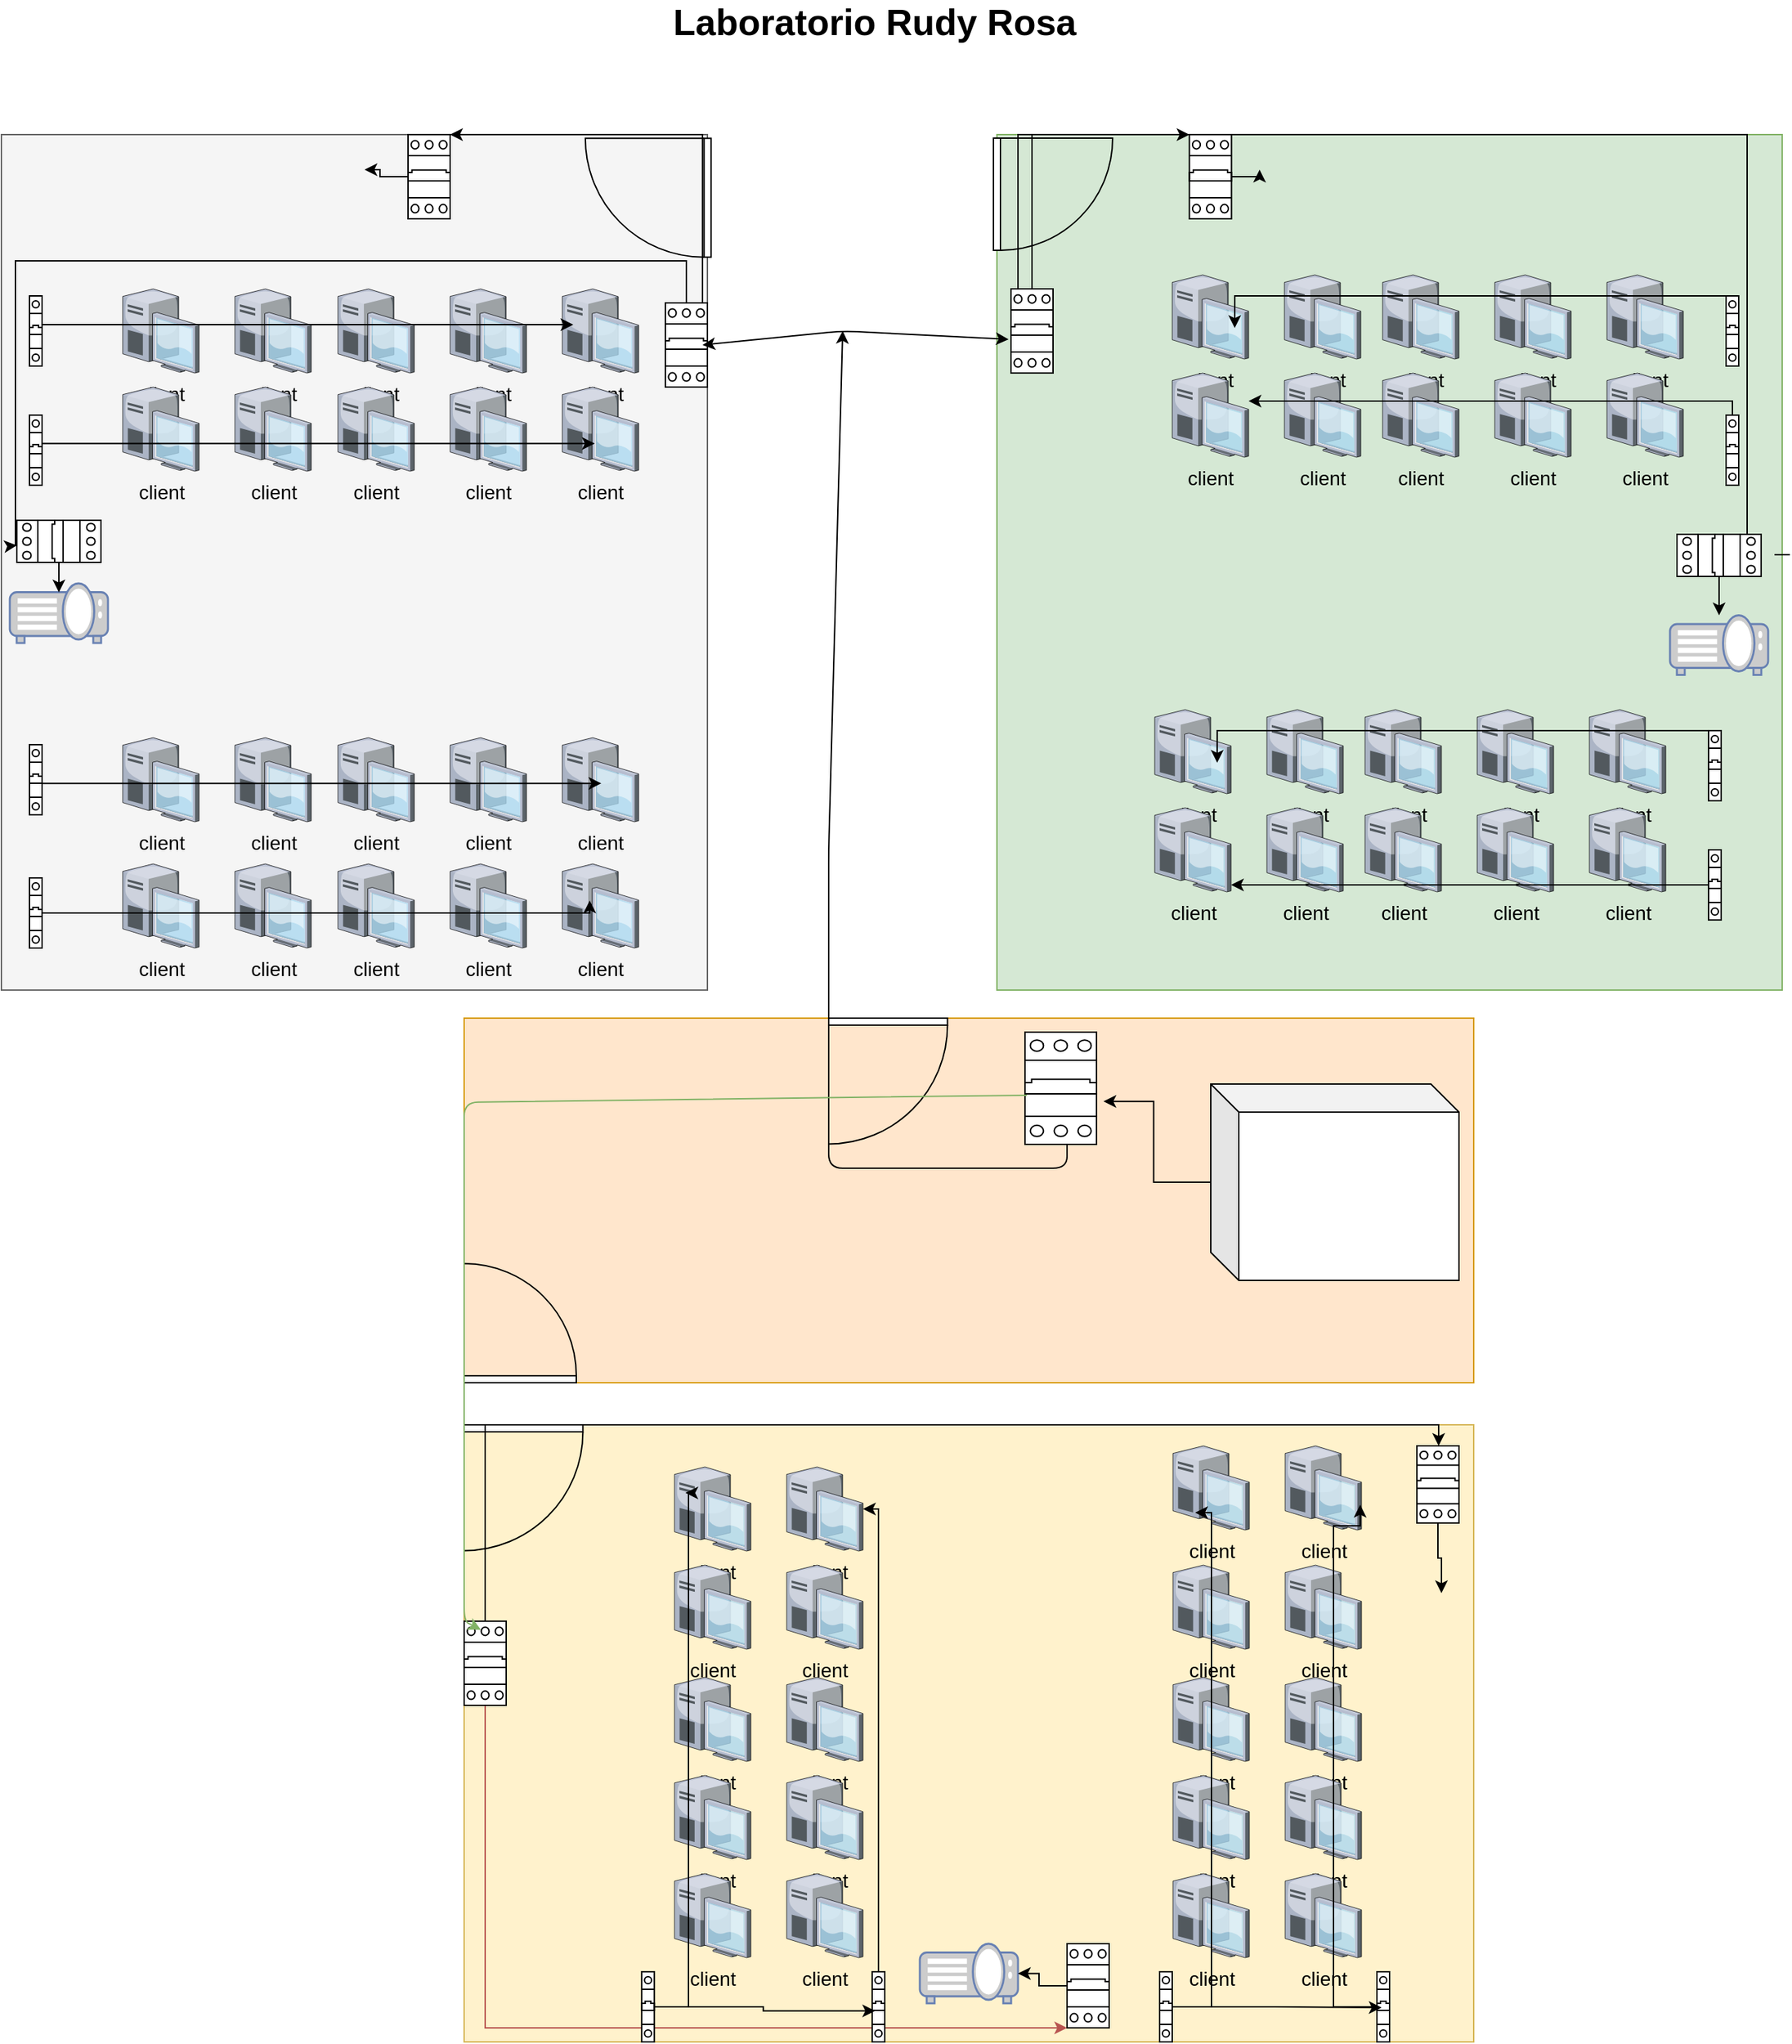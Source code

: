 <mxfile version="12.9.12" type="github">
  <diagram name="Page-1" id="e3a06f82-3646-2815-327d-82caf3d4e204">
    <mxGraphModel dx="4738" dy="1882" grid="1" gridSize="10" guides="1" tooltips="1" connect="1" arrows="1" fold="1" page="1" pageScale="1.5" pageWidth="1169" pageHeight="826" background="none" math="0" shadow="0">
      <root>
        <mxCell id="0" style=";html=1;" />
        <mxCell id="1" style=";html=1;" parent="0" />
        <mxCell id="VnbkcWjP90r7t8As7K5k-127" value="" style="rounded=0;whiteSpace=wrap;html=1;fillColor=#ffe6cc;strokeColor=#d79b00;" parent="1" vertex="1">
          <mxGeometry x="-1500" y="650" width="720" height="260" as="geometry" />
        </mxCell>
        <mxCell id="EQZSQnF4mukgCcLH6d8S-121" value="" style="edgeStyle=orthogonalEdgeStyle;rounded=0;orthogonalLoop=1;jettySize=auto;html=1;entryX=1.098;entryY=0.617;entryDx=0;entryDy=0;entryPerimeter=0;" edge="1" parent="1" source="EQZSQnF4mukgCcLH6d8S-12" target="EQZSQnF4mukgCcLH6d8S-13">
          <mxGeometry relative="1" as="geometry">
            <mxPoint x="-1047.51" y="767" as="targetPoint" />
          </mxGeometry>
        </mxCell>
        <mxCell id="EQZSQnF4mukgCcLH6d8S-12" value="" style="shape=cube;whiteSpace=wrap;html=1;boundedLbl=1;backgroundOutline=1;darkOpacity=0.05;darkOpacity2=0.1;" vertex="1" parent="1">
          <mxGeometry x="-967.51" y="697" width="177" height="140" as="geometry" />
        </mxCell>
        <mxCell id="VnbkcWjP90r7t8As7K5k-126" value="" style="rounded=0;whiteSpace=wrap;html=1;fillColor=#d5e8d4;strokeColor=#82b366;" parent="1" vertex="1">
          <mxGeometry x="-1120" y="20" width="560" height="610" as="geometry" />
        </mxCell>
        <mxCell id="VnbkcWjP90r7t8As7K5k-125" value="" style="rounded=0;whiteSpace=wrap;html=1;fillColor=#f5f5f5;strokeColor=#666666;fontColor=#333333;" parent="1" vertex="1">
          <mxGeometry x="-1830" y="20" width="503.5" height="610" as="geometry" />
        </mxCell>
        <mxCell id="VnbkcWjP90r7t8As7K5k-124" value="" style="rounded=0;whiteSpace=wrap;html=1;fillColor=#fff2cc;strokeColor=#d6b656;" parent="1" vertex="1">
          <mxGeometry x="-1500" y="940" width="720" height="440" as="geometry" />
        </mxCell>
        <mxCell id="VnbkcWjP90r7t8As7K5k-10" value="client" style="verticalLabelPosition=bottom;aspect=fixed;html=1;verticalAlign=top;strokeColor=none;shape=mxgraph.citrix.desktop;fillColor=#66B2FF;gradientColor=#0066CC;fontSize=14;" parent="1" vertex="1">
          <mxGeometry x="-1590" y="130" width="54.49" height="60" as="geometry" />
        </mxCell>
        <mxCell id="VnbkcWjP90r7t8As7K5k-11" value="client" style="verticalLabelPosition=bottom;aspect=fixed;html=1;verticalAlign=top;strokeColor=none;shape=mxgraph.citrix.desktop;fillColor=#66B2FF;gradientColor=#0066CC;fontSize=14;" parent="1" vertex="1">
          <mxGeometry x="-1510" y="130" width="54.49" height="60" as="geometry" />
        </mxCell>
        <mxCell id="VnbkcWjP90r7t8As7K5k-12" value="client" style="verticalLabelPosition=bottom;aspect=fixed;html=1;verticalAlign=top;strokeColor=none;shape=mxgraph.citrix.desktop;fillColor=#66B2FF;gradientColor=#0066CC;fontSize=14;" parent="1" vertex="1">
          <mxGeometry x="-1430" y="130" width="54.49" height="60" as="geometry" />
        </mxCell>
        <mxCell id="VnbkcWjP90r7t8As7K5k-13" value="client" style="verticalLabelPosition=bottom;aspect=fixed;html=1;verticalAlign=top;strokeColor=none;shape=mxgraph.citrix.desktop;fillColor=#66B2FF;gradientColor=#0066CC;fontSize=14;" parent="1" vertex="1">
          <mxGeometry x="-1590" y="200" width="54.49" height="60" as="geometry" />
        </mxCell>
        <mxCell id="VnbkcWjP90r7t8As7K5k-14" value="client" style="verticalLabelPosition=bottom;aspect=fixed;html=1;verticalAlign=top;strokeColor=none;shape=mxgraph.citrix.desktop;fillColor=#66B2FF;gradientColor=#0066CC;fontSize=14;" parent="1" vertex="1">
          <mxGeometry x="-1510" y="200" width="54.49" height="60" as="geometry" />
        </mxCell>
        <mxCell id="VnbkcWjP90r7t8As7K5k-15" value="client" style="verticalLabelPosition=bottom;aspect=fixed;html=1;verticalAlign=top;strokeColor=none;shape=mxgraph.citrix.desktop;fillColor=#66B2FF;gradientColor=#0066CC;fontSize=14;" parent="1" vertex="1">
          <mxGeometry x="-1430" y="200" width="54.49" height="60" as="geometry" />
        </mxCell>
        <mxCell id="VnbkcWjP90r7t8As7K5k-22" value="client" style="verticalLabelPosition=bottom;aspect=fixed;html=1;verticalAlign=top;strokeColor=none;shape=mxgraph.citrix.desktop;fillColor=#66B2FF;gradientColor=#0066CC;fontSize=14;" parent="1" vertex="1">
          <mxGeometry x="-1590" y="450" width="54.49" height="60" as="geometry" />
        </mxCell>
        <mxCell id="VnbkcWjP90r7t8As7K5k-23" value="client" style="verticalLabelPosition=bottom;aspect=fixed;html=1;verticalAlign=top;strokeColor=none;shape=mxgraph.citrix.desktop;fillColor=#66B2FF;gradientColor=#0066CC;fontSize=14;" parent="1" vertex="1">
          <mxGeometry x="-1510" y="450" width="54.49" height="60" as="geometry" />
        </mxCell>
        <mxCell id="VnbkcWjP90r7t8As7K5k-24" value="client" style="verticalLabelPosition=bottom;aspect=fixed;html=1;verticalAlign=top;strokeColor=none;shape=mxgraph.citrix.desktop;fillColor=#66B2FF;gradientColor=#0066CC;fontSize=14;" parent="1" vertex="1">
          <mxGeometry x="-1430" y="450" width="54.49" height="60" as="geometry" />
        </mxCell>
        <mxCell id="VnbkcWjP90r7t8As7K5k-25" value="client" style="verticalLabelPosition=bottom;aspect=fixed;html=1;verticalAlign=top;strokeColor=none;shape=mxgraph.citrix.desktop;fillColor=#66B2FF;gradientColor=#0066CC;fontSize=14;" parent="1" vertex="1">
          <mxGeometry x="-1590" y="540" width="54.49" height="60" as="geometry" />
        </mxCell>
        <mxCell id="VnbkcWjP90r7t8As7K5k-26" value="client" style="verticalLabelPosition=bottom;aspect=fixed;html=1;verticalAlign=top;strokeColor=none;shape=mxgraph.citrix.desktop;fillColor=#66B2FF;gradientColor=#0066CC;fontSize=14;" parent="1" vertex="1">
          <mxGeometry x="-1510" y="540" width="54.49" height="60" as="geometry" />
        </mxCell>
        <mxCell id="VnbkcWjP90r7t8As7K5k-27" value="client" style="verticalLabelPosition=bottom;aspect=fixed;html=1;verticalAlign=top;strokeColor=none;shape=mxgraph.citrix.desktop;fillColor=#66B2FF;gradientColor=#0066CC;fontSize=14;" parent="1" vertex="1">
          <mxGeometry x="-1430" y="540" width="54.49" height="60" as="geometry" />
        </mxCell>
        <mxCell id="VnbkcWjP90r7t8As7K5k-28" value="client" style="verticalLabelPosition=bottom;aspect=fixed;html=1;verticalAlign=top;strokeColor=none;shape=mxgraph.citrix.desktop;fillColor=#66B2FF;gradientColor=#0066CC;fontSize=14;" parent="1" vertex="1">
          <mxGeometry x="-845" y="120" width="54.49" height="60" as="geometry" />
        </mxCell>
        <mxCell id="VnbkcWjP90r7t8As7K5k-29" value="client" style="verticalLabelPosition=bottom;aspect=fixed;html=1;verticalAlign=top;strokeColor=none;shape=mxgraph.citrix.desktop;fillColor=#66B2FF;gradientColor=#0066CC;fontSize=14;" parent="1" vertex="1">
          <mxGeometry x="-765" y="120" width="54.49" height="60" as="geometry" />
        </mxCell>
        <mxCell id="VnbkcWjP90r7t8As7K5k-30" value="client" style="verticalLabelPosition=bottom;aspect=fixed;html=1;verticalAlign=top;strokeColor=none;shape=mxgraph.citrix.desktop;fillColor=#66B2FF;gradientColor=#0066CC;fontSize=14;" parent="1" vertex="1">
          <mxGeometry x="-685" y="120" width="54.49" height="60" as="geometry" />
        </mxCell>
        <mxCell id="VnbkcWjP90r7t8As7K5k-31" value="client" style="verticalLabelPosition=bottom;aspect=fixed;html=1;verticalAlign=top;strokeColor=none;shape=mxgraph.citrix.desktop;fillColor=#66B2FF;gradientColor=#0066CC;fontSize=14;" parent="1" vertex="1">
          <mxGeometry x="-845" y="190" width="54.49" height="60" as="geometry" />
        </mxCell>
        <mxCell id="VnbkcWjP90r7t8As7K5k-32" value="client" style="verticalLabelPosition=bottom;aspect=fixed;html=1;verticalAlign=top;strokeColor=none;shape=mxgraph.citrix.desktop;fillColor=#66B2FF;gradientColor=#0066CC;fontSize=14;" parent="1" vertex="1">
          <mxGeometry x="-765" y="190" width="54.49" height="60" as="geometry" />
        </mxCell>
        <mxCell id="VnbkcWjP90r7t8As7K5k-33" value="client" style="verticalLabelPosition=bottom;aspect=fixed;html=1;verticalAlign=top;strokeColor=none;shape=mxgraph.citrix.desktop;fillColor=#66B2FF;gradientColor=#0066CC;fontSize=14;" parent="1" vertex="1">
          <mxGeometry x="-685" y="190" width="54.49" height="60" as="geometry" />
        </mxCell>
        <mxCell id="VnbkcWjP90r7t8As7K5k-64" value="client" style="verticalLabelPosition=bottom;aspect=fixed;html=1;verticalAlign=top;strokeColor=#d6b656;shape=mxgraph.citrix.desktop;fillColor=#fff2cc;fontSize=14;" parent="1" vertex="1">
          <mxGeometry x="-1350" y="1120" width="54.49" height="60" as="geometry" />
        </mxCell>
        <mxCell id="VnbkcWjP90r7t8As7K5k-65" value="client" style="verticalLabelPosition=bottom;aspect=fixed;html=1;verticalAlign=top;strokeColor=#d6b656;shape=mxgraph.citrix.desktop;fillColor=#fff2cc;fontSize=14;" parent="1" vertex="1">
          <mxGeometry x="-1270" y="1120" width="54.49" height="60" as="geometry" />
        </mxCell>
        <mxCell id="VnbkcWjP90r7t8As7K5k-67" value="client" style="verticalLabelPosition=bottom;aspect=fixed;html=1;verticalAlign=top;strokeColor=#d6b656;shape=mxgraph.citrix.desktop;fillColor=#fff2cc;fontSize=14;" parent="1" vertex="1">
          <mxGeometry x="-1350" y="1190" width="54.49" height="60" as="geometry" />
        </mxCell>
        <mxCell id="VnbkcWjP90r7t8As7K5k-68" value="client" style="verticalLabelPosition=bottom;aspect=fixed;html=1;verticalAlign=top;strokeColor=#d6b656;shape=mxgraph.citrix.desktop;fillColor=#fff2cc;fontSize=14;" parent="1" vertex="1">
          <mxGeometry x="-1270" y="1190" width="54.49" height="60" as="geometry" />
        </mxCell>
        <mxCell id="VnbkcWjP90r7t8As7K5k-70" value="client" style="verticalLabelPosition=bottom;aspect=fixed;html=1;verticalAlign=top;strokeColor=#d6b656;shape=mxgraph.citrix.desktop;fillColor=#fff2cc;fontSize=14;" parent="1" vertex="1">
          <mxGeometry x="-1350" y="1260" width="54.49" height="60" as="geometry" />
        </mxCell>
        <mxCell id="VnbkcWjP90r7t8As7K5k-71" value="client" style="verticalLabelPosition=bottom;aspect=fixed;html=1;verticalAlign=top;strokeColor=#d6b656;shape=mxgraph.citrix.desktop;fillColor=#fff2cc;fontSize=14;" parent="1" vertex="1">
          <mxGeometry x="-1270" y="1260" width="54.49" height="60" as="geometry" />
        </mxCell>
        <mxCell id="VnbkcWjP90r7t8As7K5k-74" value="client" style="verticalLabelPosition=bottom;aspect=fixed;html=1;verticalAlign=top;strokeColor=#d6b656;shape=mxgraph.citrix.desktop;fillColor=#fff2cc;fontSize=14;" parent="1" vertex="1">
          <mxGeometry x="-994.49" y="1120" width="54.49" height="60" as="geometry" />
        </mxCell>
        <mxCell id="VnbkcWjP90r7t8As7K5k-75" value="client" style="verticalLabelPosition=bottom;aspect=fixed;html=1;verticalAlign=top;strokeColor=#d6b656;shape=mxgraph.citrix.desktop;fillColor=#fff2cc;fontSize=14;" parent="1" vertex="1">
          <mxGeometry x="-914.49" y="1120" width="54.49" height="60" as="geometry" />
        </mxCell>
        <mxCell id="VnbkcWjP90r7t8As7K5k-77" value="client" style="verticalLabelPosition=bottom;aspect=fixed;html=1;verticalAlign=top;strokeColor=#d6b656;shape=mxgraph.citrix.desktop;fillColor=#fff2cc;fontSize=14;" parent="1" vertex="1">
          <mxGeometry x="-994.49" y="1190" width="54.49" height="60" as="geometry" />
        </mxCell>
        <mxCell id="VnbkcWjP90r7t8As7K5k-78" value="client" style="verticalLabelPosition=bottom;aspect=fixed;html=1;verticalAlign=top;strokeColor=#d6b656;shape=mxgraph.citrix.desktop;fillColor=#fff2cc;fontSize=14;" parent="1" vertex="1">
          <mxGeometry x="-914.49" y="1190" width="54.49" height="60" as="geometry" />
        </mxCell>
        <mxCell id="VnbkcWjP90r7t8As7K5k-80" value="client" style="verticalLabelPosition=bottom;aspect=fixed;html=1;verticalAlign=top;strokeColor=#d6b656;shape=mxgraph.citrix.desktop;fillColor=#fff2cc;fontSize=14;" parent="1" vertex="1">
          <mxGeometry x="-994.49" y="1260" width="54.49" height="60" as="geometry" />
        </mxCell>
        <mxCell id="VnbkcWjP90r7t8As7K5k-81" value="client" style="verticalLabelPosition=bottom;aspect=fixed;html=1;verticalAlign=top;strokeColor=#d6b656;shape=mxgraph.citrix.desktop;fillColor=#fff2cc;fontSize=14;" parent="1" vertex="1">
          <mxGeometry x="-914.49" y="1260" width="54.49" height="60" as="geometry" />
        </mxCell>
        <mxCell id="VnbkcWjP90r7t8As7K5k-82" value="client" style="verticalLabelPosition=bottom;aspect=fixed;html=1;verticalAlign=top;strokeColor=none;shape=mxgraph.citrix.desktop;fillColor=#66B2FF;gradientColor=#0066CC;fontSize=14;" parent="1" vertex="1">
          <mxGeometry x="-1743.5" y="130" width="54.49" height="60" as="geometry" />
        </mxCell>
        <mxCell id="VnbkcWjP90r7t8As7K5k-83" value="client" style="verticalLabelPosition=bottom;aspect=fixed;html=1;verticalAlign=top;strokeColor=none;shape=mxgraph.citrix.desktop;fillColor=#66B2FF;gradientColor=#0066CC;fontSize=14;" parent="1" vertex="1">
          <mxGeometry x="-1663.5" y="130" width="54.49" height="60" as="geometry" />
        </mxCell>
        <mxCell id="VnbkcWjP90r7t8As7K5k-84" value="client" style="verticalLabelPosition=bottom;aspect=fixed;html=1;verticalAlign=top;strokeColor=none;shape=mxgraph.citrix.desktop;fillColor=#66B2FF;gradientColor=#0066CC;fontSize=14;" parent="1" vertex="1">
          <mxGeometry x="-1743.5" y="200" width="54.49" height="60" as="geometry" />
        </mxCell>
        <mxCell id="VnbkcWjP90r7t8As7K5k-85" value="client" style="verticalLabelPosition=bottom;aspect=fixed;html=1;verticalAlign=top;strokeColor=none;shape=mxgraph.citrix.desktop;fillColor=#66B2FF;gradientColor=#0066CC;fontSize=14;" parent="1" vertex="1">
          <mxGeometry x="-1663.5" y="200" width="54.49" height="60" as="geometry" />
        </mxCell>
        <mxCell id="VnbkcWjP90r7t8As7K5k-90" value="client" style="verticalLabelPosition=bottom;aspect=fixed;html=1;verticalAlign=top;strokeColor=none;shape=mxgraph.citrix.desktop;fillColor=#66B2FF;gradientColor=#0066CC;fontSize=14;" parent="1" vertex="1">
          <mxGeometry x="-1743.5" y="450" width="54.49" height="60" as="geometry" />
        </mxCell>
        <mxCell id="VnbkcWjP90r7t8As7K5k-91" value="client" style="verticalLabelPosition=bottom;aspect=fixed;html=1;verticalAlign=top;strokeColor=none;shape=mxgraph.citrix.desktop;fillColor=#66B2FF;gradientColor=#0066CC;fontSize=14;" parent="1" vertex="1">
          <mxGeometry x="-1663.5" y="450" width="54.49" height="60" as="geometry" />
        </mxCell>
        <mxCell id="VnbkcWjP90r7t8As7K5k-92" value="client" style="verticalLabelPosition=bottom;aspect=fixed;html=1;verticalAlign=top;strokeColor=none;shape=mxgraph.citrix.desktop;fillColor=#66B2FF;gradientColor=#0066CC;fontSize=14;" parent="1" vertex="1">
          <mxGeometry x="-1743.5" y="540" width="54.49" height="60" as="geometry" />
        </mxCell>
        <mxCell id="VnbkcWjP90r7t8As7K5k-93" value="client" style="verticalLabelPosition=bottom;aspect=fixed;html=1;verticalAlign=top;strokeColor=none;shape=mxgraph.citrix.desktop;fillColor=#66B2FF;gradientColor=#0066CC;fontSize=14;" parent="1" vertex="1">
          <mxGeometry x="-1663.5" y="540" width="54.49" height="60" as="geometry" />
        </mxCell>
        <mxCell id="VnbkcWjP90r7t8As7K5k-94" value="client" style="verticalLabelPosition=bottom;aspect=fixed;html=1;verticalAlign=top;strokeColor=none;shape=mxgraph.citrix.desktop;fillColor=#66B2FF;gradientColor=#0066CC;fontSize=14;" parent="1" vertex="1">
          <mxGeometry x="-995" y="120" width="54.49" height="60" as="geometry" />
        </mxCell>
        <mxCell id="VnbkcWjP90r7t8As7K5k-95" value="client" style="verticalLabelPosition=bottom;aspect=fixed;html=1;verticalAlign=top;strokeColor=none;shape=mxgraph.citrix.desktop;fillColor=#66B2FF;gradientColor=#0066CC;fontSize=14;" parent="1" vertex="1">
          <mxGeometry x="-915" y="120" width="54.49" height="60" as="geometry" />
        </mxCell>
        <mxCell id="VnbkcWjP90r7t8As7K5k-96" value="client" style="verticalLabelPosition=bottom;aspect=fixed;html=1;verticalAlign=top;strokeColor=none;shape=mxgraph.citrix.desktop;fillColor=#66B2FF;gradientColor=#0066CC;fontSize=14;" parent="1" vertex="1">
          <mxGeometry x="-995" y="190" width="54.49" height="60" as="geometry" />
        </mxCell>
        <mxCell id="VnbkcWjP90r7t8As7K5k-97" value="client" style="verticalLabelPosition=bottom;aspect=fixed;html=1;verticalAlign=top;strokeColor=none;shape=mxgraph.citrix.desktop;fillColor=#66B2FF;gradientColor=#0066CC;fontSize=14;" parent="1" vertex="1">
          <mxGeometry x="-915" y="190" width="54.49" height="60" as="geometry" />
        </mxCell>
        <mxCell id="VnbkcWjP90r7t8As7K5k-106" value="client" style="verticalLabelPosition=bottom;aspect=fixed;html=1;verticalAlign=top;strokeColor=#d6b656;shape=mxgraph.citrix.desktop;fillColor=#fff2cc;fontSize=14;" parent="1" vertex="1">
          <mxGeometry x="-1350" y="970" width="54.49" height="60" as="geometry" />
        </mxCell>
        <mxCell id="VnbkcWjP90r7t8As7K5k-107" value="client" style="verticalLabelPosition=bottom;aspect=fixed;html=1;verticalAlign=top;strokeColor=#d6b656;shape=mxgraph.citrix.desktop;fillColor=#fff2cc;fontSize=14;" parent="1" vertex="1">
          <mxGeometry x="-1270" y="970" width="54.49" height="60" as="geometry" />
        </mxCell>
        <mxCell id="VnbkcWjP90r7t8As7K5k-109" value="client" style="verticalLabelPosition=bottom;aspect=fixed;html=1;verticalAlign=top;strokeColor=#d6b656;shape=mxgraph.citrix.desktop;fillColor=#fff2cc;fontSize=14;" parent="1" vertex="1">
          <mxGeometry x="-1350" y="1040" width="54.49" height="60" as="geometry" />
        </mxCell>
        <mxCell id="VnbkcWjP90r7t8As7K5k-110" value="client" style="verticalLabelPosition=bottom;aspect=fixed;html=1;verticalAlign=top;strokeColor=#d6b656;shape=mxgraph.citrix.desktop;fillColor=#fff2cc;fontSize=14;" parent="1" vertex="1">
          <mxGeometry x="-1270" y="1040" width="54.49" height="60" as="geometry" />
        </mxCell>
        <mxCell id="VnbkcWjP90r7t8As7K5k-113" value="client" style="verticalLabelPosition=bottom;aspect=fixed;html=1;verticalAlign=top;strokeColor=#d6b656;shape=mxgraph.citrix.desktop;fillColor=#fff2cc;fontSize=14;" parent="1" vertex="1">
          <mxGeometry x="-994.49" y="955" width="54.49" height="60" as="geometry" />
        </mxCell>
        <mxCell id="VnbkcWjP90r7t8As7K5k-114" value="client" style="verticalLabelPosition=bottom;aspect=fixed;html=1;verticalAlign=top;strokeColor=#d6b656;shape=mxgraph.citrix.desktop;fillColor=#fff2cc;fontSize=14;" parent="1" vertex="1">
          <mxGeometry x="-914.49" y="955" width="54.49" height="60" as="geometry" />
        </mxCell>
        <mxCell id="VnbkcWjP90r7t8As7K5k-116" value="client" style="verticalLabelPosition=bottom;aspect=fixed;html=1;verticalAlign=top;strokeColor=#d6b656;shape=mxgraph.citrix.desktop;fillColor=#fff2cc;fontSize=14;" parent="1" vertex="1">
          <mxGeometry x="-994.49" y="1040" width="54.49" height="60" as="geometry" />
        </mxCell>
        <mxCell id="VnbkcWjP90r7t8As7K5k-117" value="client" style="verticalLabelPosition=bottom;aspect=fixed;html=1;verticalAlign=top;strokeColor=#d6b656;shape=mxgraph.citrix.desktop;fillColor=#fff2cc;fontSize=14;" parent="1" vertex="1">
          <mxGeometry x="-914.49" y="1040" width="54.49" height="60" as="geometry" />
        </mxCell>
        <mxCell id="VnbkcWjP90r7t8As7K5k-128" value="" style="fontColor=#0066CC;verticalAlign=top;verticalLabelPosition=bottom;labelPosition=center;align=center;html=1;outlineConnect=0;fillColor=#CCCCCC;strokeColor=#6881B3;gradientColor=none;gradientDirection=north;strokeWidth=2;shape=mxgraph.networks.video_projector;rotation=0;" parent="1" vertex="1">
          <mxGeometry x="-1824" y="340" width="70" height="42.5" as="geometry" />
        </mxCell>
        <mxCell id="VnbkcWjP90r7t8As7K5k-129" value="" style="fontColor=#0066CC;verticalAlign=top;verticalLabelPosition=bottom;labelPosition=center;align=center;html=1;outlineConnect=0;fillColor=#CCCCCC;strokeColor=#6881B3;gradientColor=none;gradientDirection=north;strokeWidth=2;shape=mxgraph.networks.video_projector;rotation=0;" parent="1" vertex="1">
          <mxGeometry x="-1175" y="1310" width="70" height="42.5" as="geometry" />
        </mxCell>
        <mxCell id="VnbkcWjP90r7t8As7K5k-130" value="" style="fontColor=#0066CC;verticalAlign=top;verticalLabelPosition=bottom;labelPosition=center;align=center;html=1;outlineConnect=0;fillColor=#CCCCCC;strokeColor=#6881B3;gradientColor=none;gradientDirection=north;strokeWidth=2;shape=mxgraph.networks.video_projector;rotation=0;" parent="1" vertex="1">
          <mxGeometry x="-640" y="362.75" width="70" height="42.5" as="geometry" />
        </mxCell>
        <mxCell id="EQZSQnF4mukgCcLH6d8S-1" value="" style="shape=image;html=1;verticalAlign=top;verticalLabelPosition=bottom;labelBackgroundColor=#ffffff;imageAspect=0;aspect=fixed;image=https://cdn4.iconfinder.com/data/icons/hotel-service-5/300/air_conditioner-128.png" vertex="1" parent="1">
          <mxGeometry x="-1730" y="-34.5" width="159" height="159" as="geometry" />
        </mxCell>
        <mxCell id="EQZSQnF4mukgCcLH6d8S-2" value="" style="shape=image;html=1;verticalAlign=top;verticalLabelPosition=bottom;labelBackgroundColor=#ffffff;imageAspect=0;aspect=fixed;image=https://cdn4.iconfinder.com/data/icons/hotel-service-5/300/air_conditioner-128.png" vertex="1" parent="1">
          <mxGeometry x="-952" y="-30" width="150" height="150" as="geometry" />
        </mxCell>
        <mxCell id="EQZSQnF4mukgCcLH6d8S-3" value="" style="shape=image;html=1;verticalAlign=top;verticalLabelPosition=bottom;labelBackgroundColor=#ffffff;imageAspect=0;aspect=fixed;image=https://cdn4.iconfinder.com/data/icons/hotel-service-5/300/air_conditioner-128.png;rotation=90;" vertex="1" parent="1">
          <mxGeometry x="-889.51" y="1060" width="173" height="173" as="geometry" />
        </mxCell>
        <mxCell id="EQZSQnF4mukgCcLH6d8S-4" value="" style="verticalLabelPosition=bottom;html=1;verticalAlign=top;align=center;shape=mxgraph.floorplan.doorLeft;aspect=fixed;" vertex="1" parent="1">
          <mxGeometry x="-1240" y="650" width="84.71" height="90" as="geometry" />
        </mxCell>
        <mxCell id="EQZSQnF4mukgCcLH6d8S-6" value="" style="verticalLabelPosition=bottom;html=1;verticalAlign=top;align=center;shape=mxgraph.floorplan.doorLeft;aspect=fixed;rotation=90;" vertex="1" parent="1">
          <mxGeometry x="-1411.21" y="20" width="84.71" height="90" as="geometry" />
        </mxCell>
        <mxCell id="EQZSQnF4mukgCcLH6d8S-8" value="" style="verticalLabelPosition=bottom;html=1;verticalAlign=top;align=center;shape=mxgraph.floorplan.doorLeft;aspect=fixed;" vertex="1" parent="1">
          <mxGeometry x="-1500.0" y="940" width="84.71" height="90" as="geometry" />
        </mxCell>
        <mxCell id="EQZSQnF4mukgCcLH6d8S-9" value="" style="verticalLabelPosition=bottom;html=1;verticalAlign=top;align=center;shape=mxgraph.floorplan.doorRight;aspect=fixed;rotation=-90;" vertex="1" parent="1">
          <mxGeometry x="-1120" y="20" width="80" height="85" as="geometry" />
        </mxCell>
        <mxCell id="EQZSQnF4mukgCcLH6d8S-10" value="" style="verticalLabelPosition=bottom;html=1;verticalAlign=top;align=center;shape=mxgraph.floorplan.doorRight;aspect=fixed;rotation=-180;" vertex="1" parent="1">
          <mxGeometry x="-1500" y="825" width="80" height="85" as="geometry" />
        </mxCell>
        <mxCell id="EQZSQnF4mukgCcLH6d8S-11" value="" style="shape=image;html=1;verticalAlign=top;verticalLabelPosition=bottom;labelBackgroundColor=#ffffff;imageAspect=0;aspect=fixed;image=https://cdn2.iconfinder.com/data/icons/hexagon-2/690/hexagon-animation-black-128.png" vertex="1" parent="1">
          <mxGeometry x="-907.51" y="736.5" width="87" height="87" as="geometry" />
        </mxCell>
        <mxCell id="EQZSQnF4mukgCcLH6d8S-13" value="" style="verticalLabelPosition=bottom;dashed=0;shadow=0;html=1;align=center;verticalAlign=top;shape=mxgraph.cabinets.cb_3p;" vertex="1" parent="1">
          <mxGeometry x="-1100" y="660" width="51" height="80" as="geometry" />
        </mxCell>
        <mxCell id="EQZSQnF4mukgCcLH6d8S-85" value="" style="edgeStyle=orthogonalEdgeStyle;rounded=0;orthogonalLoop=1;jettySize=auto;html=1;" edge="1" parent="1" source="EQZSQnF4mukgCcLH6d8S-21" target="EQZSQnF4mukgCcLH6d8S-84">
          <mxGeometry relative="1" as="geometry">
            <Array as="points">
              <mxPoint x="-1105" y="20" />
            </Array>
          </mxGeometry>
        </mxCell>
        <mxCell id="EQZSQnF4mukgCcLH6d8S-88" value="" style="edgeStyle=orthogonalEdgeStyle;rounded=0;orthogonalLoop=1;jettySize=auto;html=1;" edge="1" parent="1" source="EQZSQnF4mukgCcLH6d8S-21" target="EQZSQnF4mukgCcLH6d8S-87">
          <mxGeometry relative="1" as="geometry">
            <Array as="points">
              <mxPoint x="-1095" y="20" />
              <mxPoint x="-585" y="20" />
            </Array>
          </mxGeometry>
        </mxCell>
        <mxCell id="EQZSQnF4mukgCcLH6d8S-21" value="" style="verticalLabelPosition=bottom;dashed=0;shadow=0;html=1;align=center;verticalAlign=top;shape=mxgraph.cabinets.cb_3p;" vertex="1" parent="1">
          <mxGeometry x="-1110" y="130" width="30" height="60" as="geometry" />
        </mxCell>
        <mxCell id="EQZSQnF4mukgCcLH6d8S-89" value="" style="edgeStyle=orthogonalEdgeStyle;rounded=0;orthogonalLoop=1;jettySize=auto;html=1;" edge="1" parent="1" source="EQZSQnF4mukgCcLH6d8S-87" target="VnbkcWjP90r7t8As7K5k-130">
          <mxGeometry relative="1" as="geometry" />
        </mxCell>
        <mxCell id="EQZSQnF4mukgCcLH6d8S-87" value="|" style="verticalLabelPosition=bottom;dashed=0;shadow=0;html=1;align=center;verticalAlign=top;shape=mxgraph.cabinets.cb_3p;rotation=-90;" vertex="1" parent="1">
          <mxGeometry x="-620" y="290" width="30" height="60" as="geometry" />
        </mxCell>
        <mxCell id="EQZSQnF4mukgCcLH6d8S-86" value="" style="edgeStyle=orthogonalEdgeStyle;rounded=0;orthogonalLoop=1;jettySize=auto;html=1;" edge="1" parent="1" source="EQZSQnF4mukgCcLH6d8S-84" target="EQZSQnF4mukgCcLH6d8S-2">
          <mxGeometry relative="1" as="geometry" />
        </mxCell>
        <mxCell id="EQZSQnF4mukgCcLH6d8S-84" value="" style="verticalLabelPosition=bottom;dashed=0;shadow=0;html=1;align=center;verticalAlign=top;shape=mxgraph.cabinets.cb_3p;" vertex="1" parent="1">
          <mxGeometry x="-982.75" y="20" width="30" height="60" as="geometry" />
        </mxCell>
        <mxCell id="EQZSQnF4mukgCcLH6d8S-66" value="" style="edgeStyle=orthogonalEdgeStyle;rounded=0;orthogonalLoop=1;jettySize=auto;html=1;" edge="1" parent="1" source="EQZSQnF4mukgCcLH6d8S-22" target="EQZSQnF4mukgCcLH6d8S-65">
          <mxGeometry relative="1" as="geometry">
            <Array as="points">
              <mxPoint x="-1485" y="940" />
              <mxPoint x="-805" y="940" />
            </Array>
          </mxGeometry>
        </mxCell>
        <mxCell id="EQZSQnF4mukgCcLH6d8S-70" value="" style="edgeStyle=orthogonalEdgeStyle;rounded=0;orthogonalLoop=1;jettySize=auto;html=1;fillColor=#f8cecc;strokeColor=#b85450;" edge="1" parent="1" source="EQZSQnF4mukgCcLH6d8S-22" target="EQZSQnF4mukgCcLH6d8S-69">
          <mxGeometry relative="1" as="geometry">
            <Array as="points">
              <mxPoint x="-1485" y="1370" />
            </Array>
          </mxGeometry>
        </mxCell>
        <mxCell id="EQZSQnF4mukgCcLH6d8S-22" value="" style="verticalLabelPosition=bottom;dashed=0;shadow=0;html=1;align=center;verticalAlign=top;shape=mxgraph.cabinets.cb_3p;" vertex="1" parent="1">
          <mxGeometry x="-1500" y="1080" width="30" height="60" as="geometry" />
        </mxCell>
        <mxCell id="EQZSQnF4mukgCcLH6d8S-71" value="" style="edgeStyle=orthogonalEdgeStyle;rounded=0;orthogonalLoop=1;jettySize=auto;html=1;" edge="1" parent="1" source="EQZSQnF4mukgCcLH6d8S-69" target="VnbkcWjP90r7t8As7K5k-129">
          <mxGeometry relative="1" as="geometry" />
        </mxCell>
        <mxCell id="EQZSQnF4mukgCcLH6d8S-69" value="" style="verticalLabelPosition=bottom;dashed=0;shadow=0;html=1;align=center;verticalAlign=top;shape=mxgraph.cabinets.cb_3p;" vertex="1" parent="1">
          <mxGeometry x="-1070" y="1310" width="30" height="60" as="geometry" />
        </mxCell>
        <mxCell id="EQZSQnF4mukgCcLH6d8S-67" value="" style="edgeStyle=orthogonalEdgeStyle;rounded=0;orthogonalLoop=1;jettySize=auto;html=1;" edge="1" parent="1" source="EQZSQnF4mukgCcLH6d8S-65" target="EQZSQnF4mukgCcLH6d8S-3">
          <mxGeometry relative="1" as="geometry" />
        </mxCell>
        <mxCell id="EQZSQnF4mukgCcLH6d8S-65" value="" style="verticalLabelPosition=bottom;dashed=0;shadow=0;html=1;align=center;verticalAlign=top;shape=mxgraph.cabinets.cb_3p;" vertex="1" parent="1">
          <mxGeometry x="-820.51" y="955" width="30" height="55" as="geometry" />
        </mxCell>
        <mxCell id="EQZSQnF4mukgCcLH6d8S-77" value="" style="edgeStyle=orthogonalEdgeStyle;rounded=0;orthogonalLoop=1;jettySize=auto;html=1;" edge="1" parent="1" source="EQZSQnF4mukgCcLH6d8S-23" target="EQZSQnF4mukgCcLH6d8S-76">
          <mxGeometry relative="1" as="geometry">
            <Array as="points">
              <mxPoint x="-1330" y="20" />
            </Array>
          </mxGeometry>
        </mxCell>
        <mxCell id="EQZSQnF4mukgCcLH6d8S-80" value="" style="edgeStyle=orthogonalEdgeStyle;rounded=0;orthogonalLoop=1;jettySize=auto;html=1;" edge="1" parent="1" source="EQZSQnF4mukgCcLH6d8S-23" target="EQZSQnF4mukgCcLH6d8S-79">
          <mxGeometry relative="1" as="geometry">
            <Array as="points">
              <mxPoint x="-1341" y="110" />
              <mxPoint x="-1820" y="110" />
              <mxPoint x="-1820" y="313" />
            </Array>
          </mxGeometry>
        </mxCell>
        <mxCell id="EQZSQnF4mukgCcLH6d8S-23" value="" style="verticalLabelPosition=bottom;dashed=0;shadow=0;html=1;align=center;verticalAlign=top;shape=mxgraph.cabinets.cb_3p;" vertex="1" parent="1">
          <mxGeometry x="-1356.5" y="140" width="30" height="60" as="geometry" />
        </mxCell>
        <mxCell id="EQZSQnF4mukgCcLH6d8S-82" value="" style="edgeStyle=orthogonalEdgeStyle;rounded=0;orthogonalLoop=1;jettySize=auto;html=1;entryX=0.5;entryY=0.15;entryDx=0;entryDy=0;entryPerimeter=0;" edge="1" parent="1" source="EQZSQnF4mukgCcLH6d8S-79" target="VnbkcWjP90r7t8As7K5k-128">
          <mxGeometry relative="1" as="geometry">
            <mxPoint x="-1703.999" y="400.25" as="targetPoint" />
          </mxGeometry>
        </mxCell>
        <mxCell id="EQZSQnF4mukgCcLH6d8S-79" value="" style="verticalLabelPosition=bottom;dashed=0;shadow=0;html=1;align=center;verticalAlign=top;shape=mxgraph.cabinets.cb_3p;rotation=-90;" vertex="1" parent="1">
          <mxGeometry x="-1804" y="280" width="30" height="60" as="geometry" />
        </mxCell>
        <mxCell id="EQZSQnF4mukgCcLH6d8S-78" value="" style="edgeStyle=orthogonalEdgeStyle;rounded=0;orthogonalLoop=1;jettySize=auto;html=1;" edge="1" parent="1" source="EQZSQnF4mukgCcLH6d8S-76" target="EQZSQnF4mukgCcLH6d8S-1">
          <mxGeometry relative="1" as="geometry" />
        </mxCell>
        <mxCell id="EQZSQnF4mukgCcLH6d8S-76" value="" style="verticalLabelPosition=bottom;dashed=0;shadow=0;html=1;align=center;verticalAlign=top;shape=mxgraph.cabinets.cb_3p;" vertex="1" parent="1">
          <mxGeometry x="-1540" y="20" width="30" height="60" as="geometry" />
        </mxCell>
        <mxCell id="EQZSQnF4mukgCcLH6d8S-24" value="" style="endArrow=classic;startArrow=classic;html=1;exitX=0.883;exitY=0.5;exitDx=0;exitDy=0;exitPerimeter=0;entryX=-0.056;entryY=0.6;entryDx=0;entryDy=0;entryPerimeter=0;" edge="1" parent="1" source="EQZSQnF4mukgCcLH6d8S-23" target="EQZSQnF4mukgCcLH6d8S-21">
          <mxGeometry width="50" height="50" relative="1" as="geometry">
            <mxPoint x="-1275.29" y="180" as="sourcePoint" />
            <mxPoint x="-1155.29" y="180" as="targetPoint" />
            <Array as="points">
              <mxPoint x="-1230" y="160" />
            </Array>
          </mxGeometry>
        </mxCell>
        <mxCell id="EQZSQnF4mukgCcLH6d8S-25" value="" style="endArrow=classic;html=1;exitX=0.588;exitY=1;exitDx=0;exitDy=0;exitPerimeter=0;" edge="1" parent="1" source="EQZSQnF4mukgCcLH6d8S-13">
          <mxGeometry width="50" height="50" relative="1" as="geometry">
            <mxPoint x="-1070" y="757" as="sourcePoint" />
            <mxPoint x="-1230" y="160" as="targetPoint" />
            <Array as="points">
              <mxPoint x="-1070" y="757" />
              <mxPoint x="-1240" y="757" />
              <mxPoint x="-1240" y="530" />
            </Array>
          </mxGeometry>
        </mxCell>
        <mxCell id="EQZSQnF4mukgCcLH6d8S-26" value="" style="endArrow=classic;html=1;exitX=0.027;exitY=0.562;exitDx=0;exitDy=0;exitPerimeter=0;entryX=0.398;entryY=0.102;entryDx=0;entryDy=0;entryPerimeter=0;fillColor=#d5e8d4;strokeColor=#82b366;" edge="1" parent="1" source="EQZSQnF4mukgCcLH6d8S-13" target="EQZSQnF4mukgCcLH6d8S-22">
          <mxGeometry width="50" height="50" relative="1" as="geometry">
            <mxPoint x="-1090" y="830" as="sourcePoint" />
            <mxPoint x="-1040" y="780" as="targetPoint" />
            <Array as="points">
              <mxPoint x="-1500" y="710" />
              <mxPoint x="-1500" y="1080" />
            </Array>
          </mxGeometry>
        </mxCell>
        <mxCell id="EQZSQnF4mukgCcLH6d8S-72" value="" style="edgeStyle=orthogonalEdgeStyle;rounded=0;orthogonalLoop=1;jettySize=auto;html=1;entryX=0.511;entryY=0.543;entryDx=0;entryDy=0;entryPerimeter=0;exitX=0;exitY=0.552;exitDx=0;exitDy=0;exitPerimeter=0;" edge="1" parent="1" source="EQZSQnF4mukgCcLH6d8S-28" target="VnbkcWjP90r7t8As7K5k-24">
          <mxGeometry relative="1" as="geometry">
            <mxPoint x="-1700" y="420" as="sourcePoint" />
            <Array as="points">
              <mxPoint x="-1600" y="483" />
              <mxPoint x="-1600" y="483" />
            </Array>
          </mxGeometry>
        </mxCell>
        <mxCell id="EQZSQnF4mukgCcLH6d8S-28" value="" style="verticalLabelPosition=bottom;dashed=0;shadow=0;html=1;align=center;verticalAlign=top;shape=mxgraph.cabinets.cb_1p;" vertex="1" parent="1">
          <mxGeometry x="-1810" y="455" width="9" height="50" as="geometry" />
        </mxCell>
        <mxCell id="EQZSQnF4mukgCcLH6d8S-73" value="" style="edgeStyle=orthogonalEdgeStyle;rounded=0;orthogonalLoop=1;jettySize=auto;html=1;entryX=0.359;entryY=0.435;entryDx=0;entryDy=0;entryPerimeter=0;" edge="1" parent="1" source="EQZSQnF4mukgCcLH6d8S-29" target="VnbkcWjP90r7t8As7K5k-27">
          <mxGeometry relative="1" as="geometry">
            <Array as="points">
              <mxPoint x="-1410" y="575" />
            </Array>
          </mxGeometry>
        </mxCell>
        <mxCell id="EQZSQnF4mukgCcLH6d8S-29" value="" style="verticalLabelPosition=bottom;dashed=0;shadow=0;html=1;align=center;verticalAlign=top;shape=mxgraph.cabinets.cb_1p;" vertex="1" parent="1">
          <mxGeometry x="-1810" y="550" width="9" height="50" as="geometry" />
        </mxCell>
        <mxCell id="EQZSQnF4mukgCcLH6d8S-74" value="" style="edgeStyle=orthogonalEdgeStyle;rounded=0;orthogonalLoop=1;jettySize=auto;html=1;entryX=0.144;entryY=0.425;entryDx=0;entryDy=0;entryPerimeter=0;" edge="1" parent="1" source="EQZSQnF4mukgCcLH6d8S-30" target="VnbkcWjP90r7t8As7K5k-12">
          <mxGeometry relative="1" as="geometry">
            <Array as="points">
              <mxPoint x="-1805" y="155" />
            </Array>
          </mxGeometry>
        </mxCell>
        <mxCell id="EQZSQnF4mukgCcLH6d8S-30" value="" style="verticalLabelPosition=bottom;dashed=0;shadow=0;html=1;align=center;verticalAlign=top;shape=mxgraph.cabinets.cb_1p;" vertex="1" parent="1">
          <mxGeometry x="-1810" y="135" width="9" height="50" as="geometry" />
        </mxCell>
        <mxCell id="EQZSQnF4mukgCcLH6d8S-75" value="" style="edgeStyle=orthogonalEdgeStyle;rounded=0;orthogonalLoop=1;jettySize=auto;html=1;entryX=0.424;entryY=0.671;entryDx=0;entryDy=0;entryPerimeter=0;" edge="1" parent="1" source="EQZSQnF4mukgCcLH6d8S-31" target="VnbkcWjP90r7t8As7K5k-15">
          <mxGeometry relative="1" as="geometry">
            <Array as="points">
              <mxPoint x="-1805" y="240" />
            </Array>
          </mxGeometry>
        </mxCell>
        <mxCell id="EQZSQnF4mukgCcLH6d8S-31" value="" style="verticalLabelPosition=bottom;dashed=0;shadow=0;html=1;align=center;verticalAlign=top;shape=mxgraph.cabinets.cb_1p;" vertex="1" parent="1">
          <mxGeometry x="-1810" y="220" width="9" height="50" as="geometry" />
        </mxCell>
        <mxCell id="EQZSQnF4mukgCcLH6d8S-91" value="" style="edgeStyle=orthogonalEdgeStyle;rounded=0;orthogonalLoop=1;jettySize=auto;html=1;entryX=0.818;entryY=0.631;entryDx=0;entryDy=0;entryPerimeter=0;" edge="1" parent="1" source="EQZSQnF4mukgCcLH6d8S-34" target="VnbkcWjP90r7t8As7K5k-94">
          <mxGeometry relative="1" as="geometry">
            <Array as="points">
              <mxPoint x="-950" y="135" />
            </Array>
          </mxGeometry>
        </mxCell>
        <mxCell id="EQZSQnF4mukgCcLH6d8S-34" value="" style="verticalLabelPosition=bottom;dashed=0;shadow=0;html=1;align=center;verticalAlign=top;shape=mxgraph.cabinets.cb_1p;" vertex="1" parent="1">
          <mxGeometry x="-600" y="135" width="9" height="50" as="geometry" />
        </mxCell>
        <mxCell id="EQZSQnF4mukgCcLH6d8S-90" value="" style="edgeStyle=orthogonalEdgeStyle;rounded=0;orthogonalLoop=1;jettySize=auto;html=1;" edge="1" parent="1" source="EQZSQnF4mukgCcLH6d8S-35" target="VnbkcWjP90r7t8As7K5k-96">
          <mxGeometry relative="1" as="geometry">
            <Array as="points">
              <mxPoint x="-595" y="210" />
              <mxPoint x="-968" y="210" />
            </Array>
          </mxGeometry>
        </mxCell>
        <mxCell id="EQZSQnF4mukgCcLH6d8S-35" value="" style="verticalLabelPosition=bottom;dashed=0;shadow=0;html=1;align=center;verticalAlign=top;shape=mxgraph.cabinets.cb_1p;" vertex="1" parent="1">
          <mxGeometry x="-600" y="220" width="9" height="50" as="geometry" />
        </mxCell>
        <mxCell id="EQZSQnF4mukgCcLH6d8S-46" value="" style="edgeStyle=orthogonalEdgeStyle;rounded=0;orthogonalLoop=1;jettySize=auto;html=1;entryX=0.982;entryY=0.7;entryDx=0;entryDy=0;entryPerimeter=0;" edge="1" parent="1" source="EQZSQnF4mukgCcLH6d8S-36" target="VnbkcWjP90r7t8As7K5k-114">
          <mxGeometry relative="1" as="geometry">
            <mxPoint x="-844.5" y="1250.0" as="targetPoint" />
            <Array as="points">
              <mxPoint x="-880" y="1355" />
              <mxPoint x="-880" y="1012" />
              <mxPoint x="-861" y="1012" />
            </Array>
          </mxGeometry>
        </mxCell>
        <mxCell id="EQZSQnF4mukgCcLH6d8S-36" value="" style="verticalLabelPosition=bottom;dashed=0;shadow=0;html=1;align=center;verticalAlign=top;shape=mxgraph.cabinets.cb_1p;" vertex="1" parent="1">
          <mxGeometry x="-849" y="1330" width="9" height="50" as="geometry" />
        </mxCell>
        <mxCell id="EQZSQnF4mukgCcLH6d8S-56" value="" style="edgeStyle=orthogonalEdgeStyle;rounded=0;orthogonalLoop=1;jettySize=auto;html=1;entryX=0.291;entryY=0.793;entryDx=0;entryDy=0;entryPerimeter=0;" edge="1" parent="1" source="EQZSQnF4mukgCcLH6d8S-42" target="VnbkcWjP90r7t8As7K5k-113">
          <mxGeometry relative="1" as="geometry">
            <mxPoint x="-999.5" y="1250.0" as="targetPoint" />
            <Array as="points">
              <mxPoint x="-967" y="1355" />
              <mxPoint x="-967" y="1003" />
            </Array>
          </mxGeometry>
        </mxCell>
        <mxCell id="EQZSQnF4mukgCcLH6d8S-64" value="" style="edgeStyle=orthogonalEdgeStyle;rounded=0;orthogonalLoop=1;jettySize=auto;html=1;entryX=0.366;entryY=0.511;entryDx=0;entryDy=0;entryPerimeter=0;" edge="1" parent="1" source="EQZSQnF4mukgCcLH6d8S-42" target="EQZSQnF4mukgCcLH6d8S-36">
          <mxGeometry relative="1" as="geometry">
            <mxPoint x="-915" y="1355.0" as="targetPoint" />
          </mxGeometry>
        </mxCell>
        <mxCell id="EQZSQnF4mukgCcLH6d8S-42" value="" style="verticalLabelPosition=bottom;dashed=0;shadow=0;html=1;align=center;verticalAlign=top;shape=mxgraph.cabinets.cb_1p;" vertex="1" parent="1">
          <mxGeometry x="-1004" y="1330" width="9" height="50" as="geometry" />
        </mxCell>
        <mxCell id="EQZSQnF4mukgCcLH6d8S-48" value="" style="edgeStyle=orthogonalEdgeStyle;rounded=0;orthogonalLoop=1;jettySize=auto;html=1;" edge="1" parent="1" source="EQZSQnF4mukgCcLH6d8S-37" target="VnbkcWjP90r7t8As7K5k-107">
          <mxGeometry relative="1" as="geometry">
            <mxPoint x="-1204.5" y="1015.0" as="targetPoint" />
            <Array as="points">
              <mxPoint x="-1204" y="1000" />
            </Array>
          </mxGeometry>
        </mxCell>
        <mxCell id="EQZSQnF4mukgCcLH6d8S-37" value="" style="verticalLabelPosition=bottom;dashed=0;shadow=0;html=1;align=center;verticalAlign=top;shape=mxgraph.cabinets.cb_1p;" vertex="1" parent="1">
          <mxGeometry x="-1209" y="1330" width="9" height="50" as="geometry" />
        </mxCell>
        <mxCell id="EQZSQnF4mukgCcLH6d8S-50" value="" style="edgeStyle=orthogonalEdgeStyle;rounded=0;orthogonalLoop=1;jettySize=auto;html=1;entryX=0.144;entryY=0.308;entryDx=0;entryDy=0;entryPerimeter=0;" edge="1" parent="1" source="EQZSQnF4mukgCcLH6d8S-40" target="VnbkcWjP90r7t8As7K5k-106">
          <mxGeometry relative="1" as="geometry">
            <mxPoint x="-1368.85" y="1250.0" as="targetPoint" />
            <Array as="points">
              <mxPoint x="-1340" y="1355" />
              <mxPoint x="-1340" y="989" />
            </Array>
          </mxGeometry>
        </mxCell>
        <mxCell id="EQZSQnF4mukgCcLH6d8S-60" value="" style="edgeStyle=orthogonalEdgeStyle;rounded=0;orthogonalLoop=1;jettySize=auto;html=1;entryX=0.235;entryY=0.558;entryDx=0;entryDy=0;entryPerimeter=0;" edge="1" parent="1" source="EQZSQnF4mukgCcLH6d8S-40" target="EQZSQnF4mukgCcLH6d8S-37">
          <mxGeometry relative="1" as="geometry">
            <mxPoint x="-1230" y="1355.0" as="targetPoint" />
          </mxGeometry>
        </mxCell>
        <mxCell id="EQZSQnF4mukgCcLH6d8S-40" value="" style="verticalLabelPosition=bottom;dashed=0;shadow=0;html=1;align=center;verticalAlign=top;shape=mxgraph.cabinets.cb_1p;" vertex="1" parent="1">
          <mxGeometry x="-1373.35" y="1330" width="9" height="50" as="geometry" />
        </mxCell>
        <mxCell id="EQZSQnF4mukgCcLH6d8S-106" value="client" style="verticalLabelPosition=bottom;aspect=fixed;html=1;verticalAlign=top;strokeColor=none;shape=mxgraph.citrix.desktop;fillColor=#66B2FF;gradientColor=#0066CC;fontSize=14;" vertex="1" parent="1">
          <mxGeometry x="-857.51" y="430" width="54.49" height="60" as="geometry" />
        </mxCell>
        <mxCell id="EQZSQnF4mukgCcLH6d8S-107" value="client" style="verticalLabelPosition=bottom;aspect=fixed;html=1;verticalAlign=top;strokeColor=none;shape=mxgraph.citrix.desktop;fillColor=#66B2FF;gradientColor=#0066CC;fontSize=14;" vertex="1" parent="1">
          <mxGeometry x="-777.51" y="430" width="54.49" height="60" as="geometry" />
        </mxCell>
        <mxCell id="EQZSQnF4mukgCcLH6d8S-108" value="client" style="verticalLabelPosition=bottom;aspect=fixed;html=1;verticalAlign=top;strokeColor=none;shape=mxgraph.citrix.desktop;fillColor=#66B2FF;gradientColor=#0066CC;fontSize=14;" vertex="1" parent="1">
          <mxGeometry x="-697.51" y="430" width="54.49" height="60" as="geometry" />
        </mxCell>
        <mxCell id="EQZSQnF4mukgCcLH6d8S-109" value="client" style="verticalLabelPosition=bottom;aspect=fixed;html=1;verticalAlign=top;strokeColor=none;shape=mxgraph.citrix.desktop;fillColor=#66B2FF;gradientColor=#0066CC;fontSize=14;" vertex="1" parent="1">
          <mxGeometry x="-857.51" y="500" width="54.49" height="60" as="geometry" />
        </mxCell>
        <mxCell id="EQZSQnF4mukgCcLH6d8S-110" value="client" style="verticalLabelPosition=bottom;aspect=fixed;html=1;verticalAlign=top;strokeColor=none;shape=mxgraph.citrix.desktop;fillColor=#66B2FF;gradientColor=#0066CC;fontSize=14;" vertex="1" parent="1">
          <mxGeometry x="-777.51" y="500" width="54.49" height="60" as="geometry" />
        </mxCell>
        <mxCell id="EQZSQnF4mukgCcLH6d8S-111" value="client" style="verticalLabelPosition=bottom;aspect=fixed;html=1;verticalAlign=top;strokeColor=none;shape=mxgraph.citrix.desktop;fillColor=#66B2FF;gradientColor=#0066CC;fontSize=14;" vertex="1" parent="1">
          <mxGeometry x="-697.51" y="500" width="54.49" height="60" as="geometry" />
        </mxCell>
        <mxCell id="EQZSQnF4mukgCcLH6d8S-112" value="client" style="verticalLabelPosition=bottom;aspect=fixed;html=1;verticalAlign=top;strokeColor=none;shape=mxgraph.citrix.desktop;fillColor=#66B2FF;gradientColor=#0066CC;fontSize=14;" vertex="1" parent="1">
          <mxGeometry x="-1007.51" y="430" width="54.49" height="60" as="geometry" />
        </mxCell>
        <mxCell id="EQZSQnF4mukgCcLH6d8S-113" value="client" style="verticalLabelPosition=bottom;aspect=fixed;html=1;verticalAlign=top;strokeColor=none;shape=mxgraph.citrix.desktop;fillColor=#66B2FF;gradientColor=#0066CC;fontSize=14;" vertex="1" parent="1">
          <mxGeometry x="-927.51" y="430" width="54.49" height="60" as="geometry" />
        </mxCell>
        <mxCell id="EQZSQnF4mukgCcLH6d8S-114" value="client" style="verticalLabelPosition=bottom;aspect=fixed;html=1;verticalAlign=top;strokeColor=none;shape=mxgraph.citrix.desktop;fillColor=#66B2FF;gradientColor=#0066CC;fontSize=14;" vertex="1" parent="1">
          <mxGeometry x="-1007.51" y="500" width="54.49" height="60" as="geometry" />
        </mxCell>
        <mxCell id="EQZSQnF4mukgCcLH6d8S-115" value="client" style="verticalLabelPosition=bottom;aspect=fixed;html=1;verticalAlign=top;strokeColor=none;shape=mxgraph.citrix.desktop;fillColor=#66B2FF;gradientColor=#0066CC;fontSize=14;" vertex="1" parent="1">
          <mxGeometry x="-927.51" y="500" width="54.49" height="60" as="geometry" />
        </mxCell>
        <mxCell id="EQZSQnF4mukgCcLH6d8S-116" value="" style="edgeStyle=orthogonalEdgeStyle;rounded=0;orthogonalLoop=1;jettySize=auto;html=1;entryX=0.818;entryY=0.631;entryDx=0;entryDy=0;entryPerimeter=0;" edge="1" parent="1" source="EQZSQnF4mukgCcLH6d8S-117" target="EQZSQnF4mukgCcLH6d8S-112">
          <mxGeometry relative="1" as="geometry">
            <Array as="points">
              <mxPoint x="-963" y="445" />
            </Array>
          </mxGeometry>
        </mxCell>
        <mxCell id="EQZSQnF4mukgCcLH6d8S-117" value="" style="verticalLabelPosition=bottom;dashed=0;shadow=0;html=1;align=center;verticalAlign=top;shape=mxgraph.cabinets.cb_1p;" vertex="1" parent="1">
          <mxGeometry x="-612.51" y="445" width="9" height="50" as="geometry" />
        </mxCell>
        <mxCell id="EQZSQnF4mukgCcLH6d8S-118" value="" style="edgeStyle=orthogonalEdgeStyle;rounded=0;orthogonalLoop=1;jettySize=auto;html=1;" edge="1" parent="1" source="EQZSQnF4mukgCcLH6d8S-119" target="EQZSQnF4mukgCcLH6d8S-114">
          <mxGeometry relative="1" as="geometry">
            <Array as="points">
              <mxPoint x="-608" y="540" />
            </Array>
          </mxGeometry>
        </mxCell>
        <mxCell id="EQZSQnF4mukgCcLH6d8S-119" value="" style="verticalLabelPosition=bottom;dashed=0;shadow=0;html=1;align=center;verticalAlign=top;shape=mxgraph.cabinets.cb_1p;" vertex="1" parent="1">
          <mxGeometry x="-612.51" y="530" width="9" height="50" as="geometry" />
        </mxCell>
        <mxCell id="EQZSQnF4mukgCcLH6d8S-122" value="&lt;font style=&quot;font-size: 26px&quot;&gt;&lt;b&gt;Laboratorio Rudy Rosa&amp;nbsp;&lt;/b&gt;&lt;/font&gt;" style="text;html=1;align=center;verticalAlign=middle;resizable=0;points=[];autosize=1;" vertex="1" parent="1">
          <mxGeometry x="-1359.5" y="-70" width="310" height="20" as="geometry" />
        </mxCell>
      </root>
    </mxGraphModel>
  </diagram>
</mxfile>
